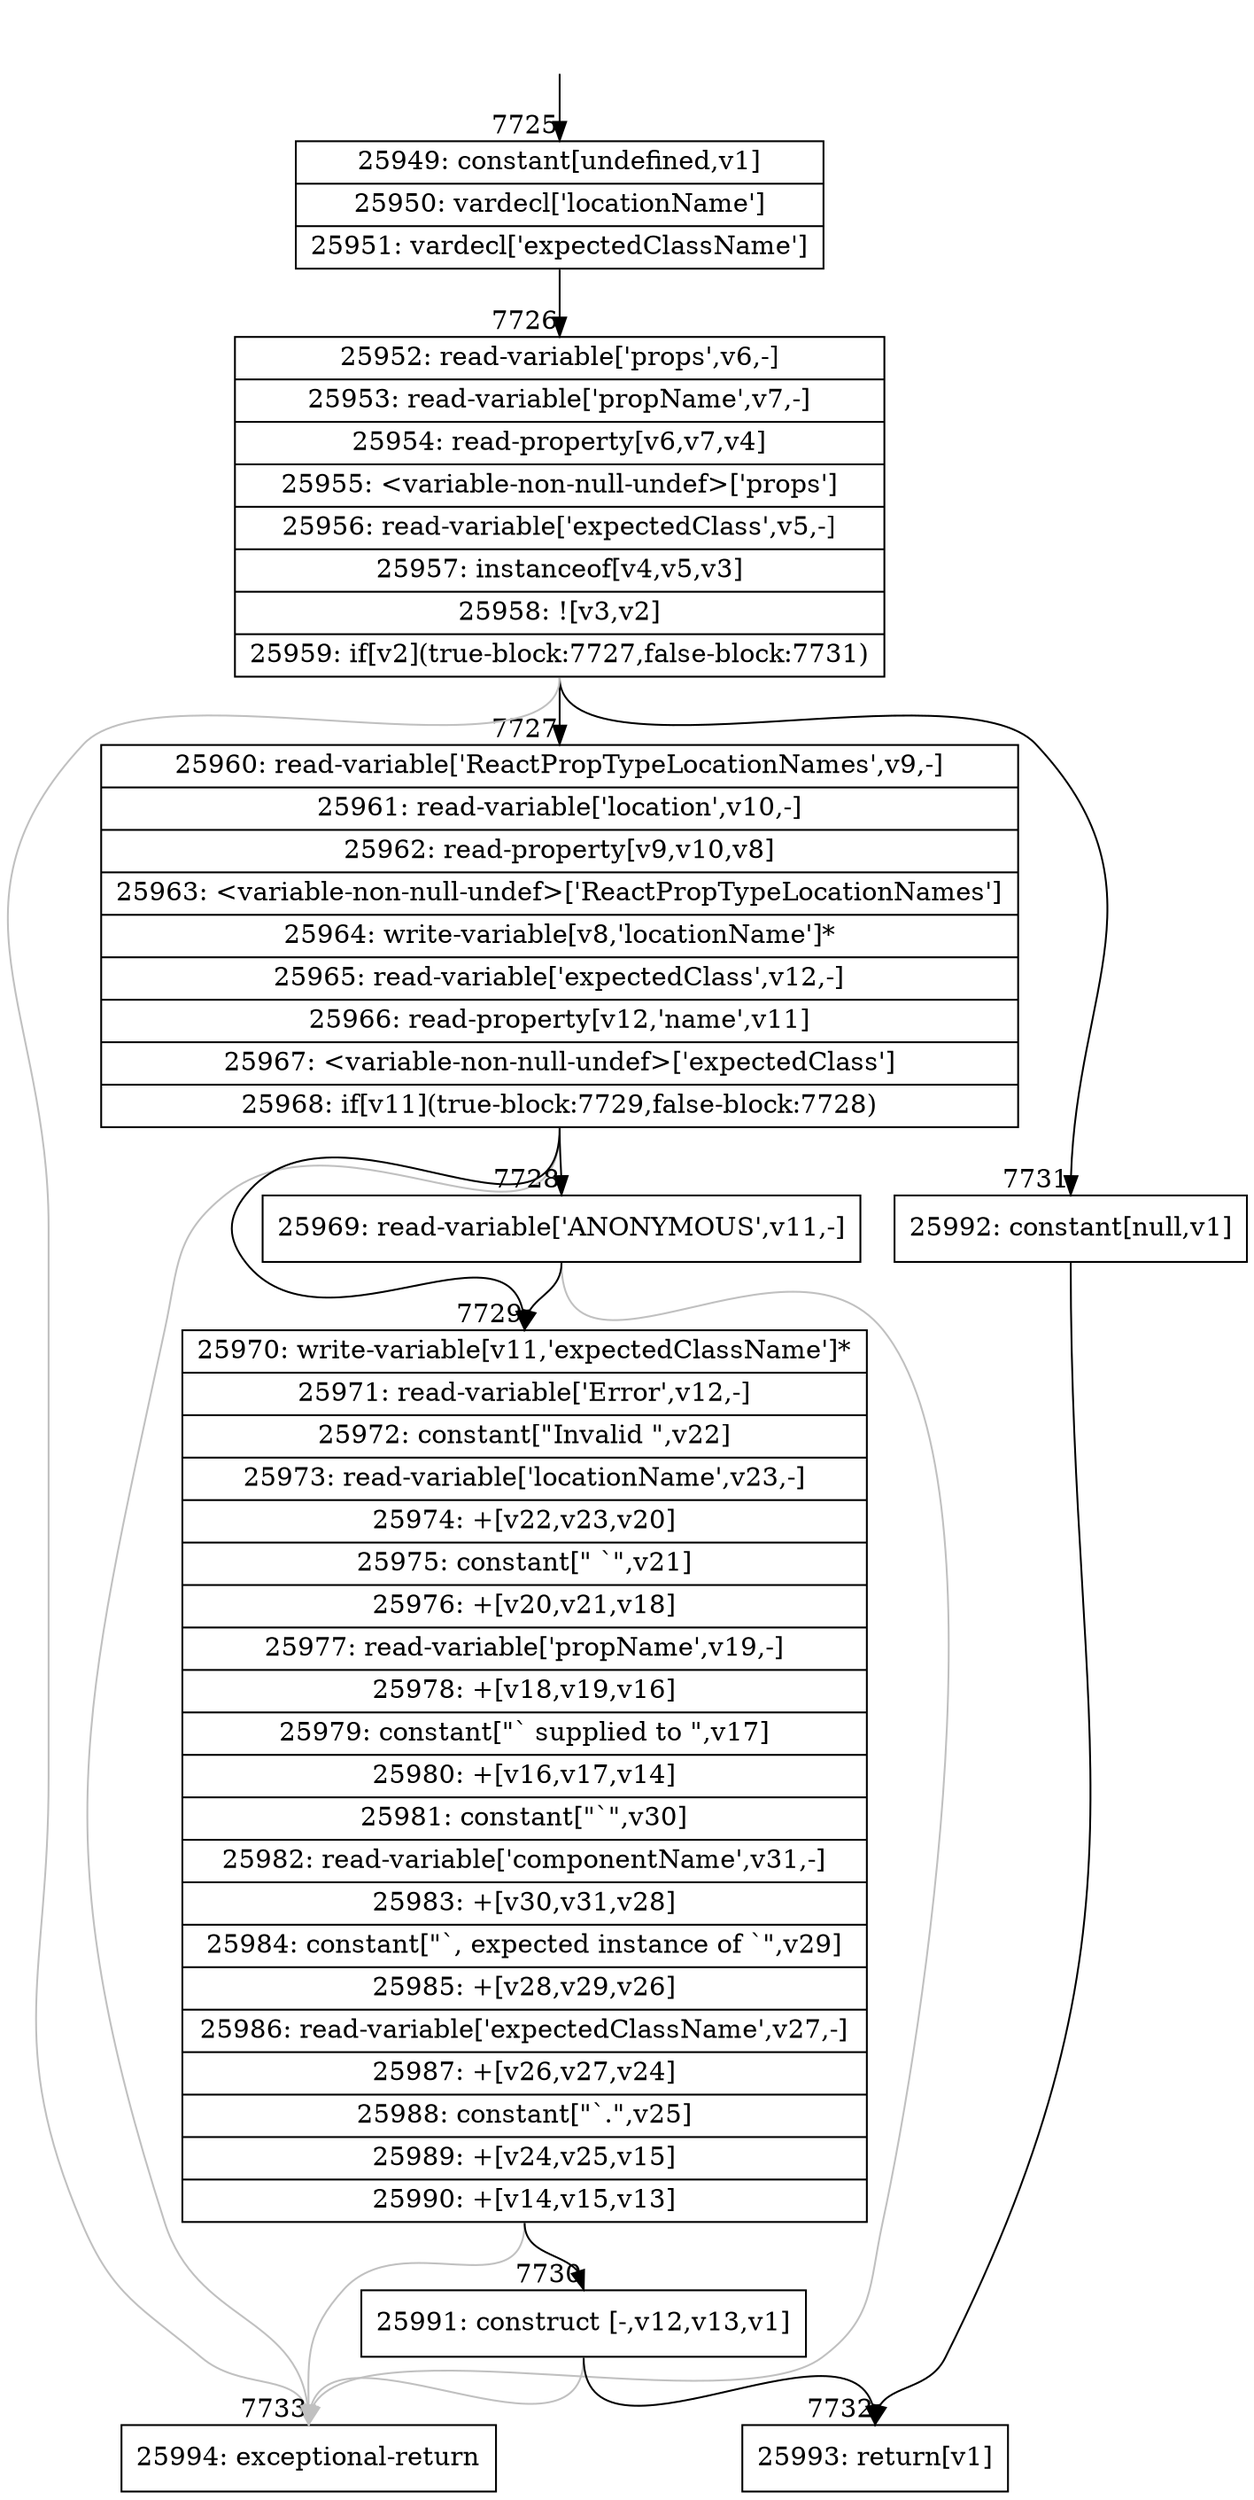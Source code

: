 digraph {
rankdir="TD"
BB_entry549[shape=none,label=""];
BB_entry549 -> BB7725 [tailport=s, headport=n, headlabel="    7725"]
BB7725 [shape=record label="{25949: constant[undefined,v1]|25950: vardecl['locationName']|25951: vardecl['expectedClassName']}" ] 
BB7725 -> BB7726 [tailport=s, headport=n, headlabel="      7726"]
BB7726 [shape=record label="{25952: read-variable['props',v6,-]|25953: read-variable['propName',v7,-]|25954: read-property[v6,v7,v4]|25955: \<variable-non-null-undef\>['props']|25956: read-variable['expectedClass',v5,-]|25957: instanceof[v4,v5,v3]|25958: ![v3,v2]|25959: if[v2](true-block:7727,false-block:7731)}" ] 
BB7726 -> BB7727 [tailport=s, headport=n, headlabel="      7727"]
BB7726 -> BB7731 [tailport=s, headport=n, headlabel="      7731"]
BB7726 -> BB7733 [tailport=s, headport=n, color=gray, headlabel="      7733"]
BB7727 [shape=record label="{25960: read-variable['ReactPropTypeLocationNames',v9,-]|25961: read-variable['location',v10,-]|25962: read-property[v9,v10,v8]|25963: \<variable-non-null-undef\>['ReactPropTypeLocationNames']|25964: write-variable[v8,'locationName']*|25965: read-variable['expectedClass',v12,-]|25966: read-property[v12,'name',v11]|25967: \<variable-non-null-undef\>['expectedClass']|25968: if[v11](true-block:7729,false-block:7728)}" ] 
BB7727 -> BB7729 [tailport=s, headport=n, headlabel="      7729"]
BB7727 -> BB7728 [tailport=s, headport=n, headlabel="      7728"]
BB7727 -> BB7733 [tailport=s, headport=n, color=gray]
BB7728 [shape=record label="{25969: read-variable['ANONYMOUS',v11,-]}" ] 
BB7728 -> BB7729 [tailport=s, headport=n]
BB7728 -> BB7733 [tailport=s, headport=n, color=gray]
BB7729 [shape=record label="{25970: write-variable[v11,'expectedClassName']*|25971: read-variable['Error',v12,-]|25972: constant[\"Invalid \",v22]|25973: read-variable['locationName',v23,-]|25974: +[v22,v23,v20]|25975: constant[\" `\",v21]|25976: +[v20,v21,v18]|25977: read-variable['propName',v19,-]|25978: +[v18,v19,v16]|25979: constant[\"` supplied to \",v17]|25980: +[v16,v17,v14]|25981: constant[\"`\",v30]|25982: read-variable['componentName',v31,-]|25983: +[v30,v31,v28]|25984: constant[\"`, expected instance of `\",v29]|25985: +[v28,v29,v26]|25986: read-variable['expectedClassName',v27,-]|25987: +[v26,v27,v24]|25988: constant[\"`.\",v25]|25989: +[v24,v25,v15]|25990: +[v14,v15,v13]}" ] 
BB7729 -> BB7730 [tailport=s, headport=n, headlabel="      7730"]
BB7729 -> BB7733 [tailport=s, headport=n, color=gray]
BB7730 [shape=record label="{25991: construct [-,v12,v13,v1]}" ] 
BB7730 -> BB7732 [tailport=s, headport=n, headlabel="      7732"]
BB7730 -> BB7733 [tailport=s, headport=n, color=gray]
BB7731 [shape=record label="{25992: constant[null,v1]}" ] 
BB7731 -> BB7732 [tailport=s, headport=n]
BB7732 [shape=record label="{25993: return[v1]}" ] 
BB7733 [shape=record label="{25994: exceptional-return}" ] 
//#$~ 13694
}
